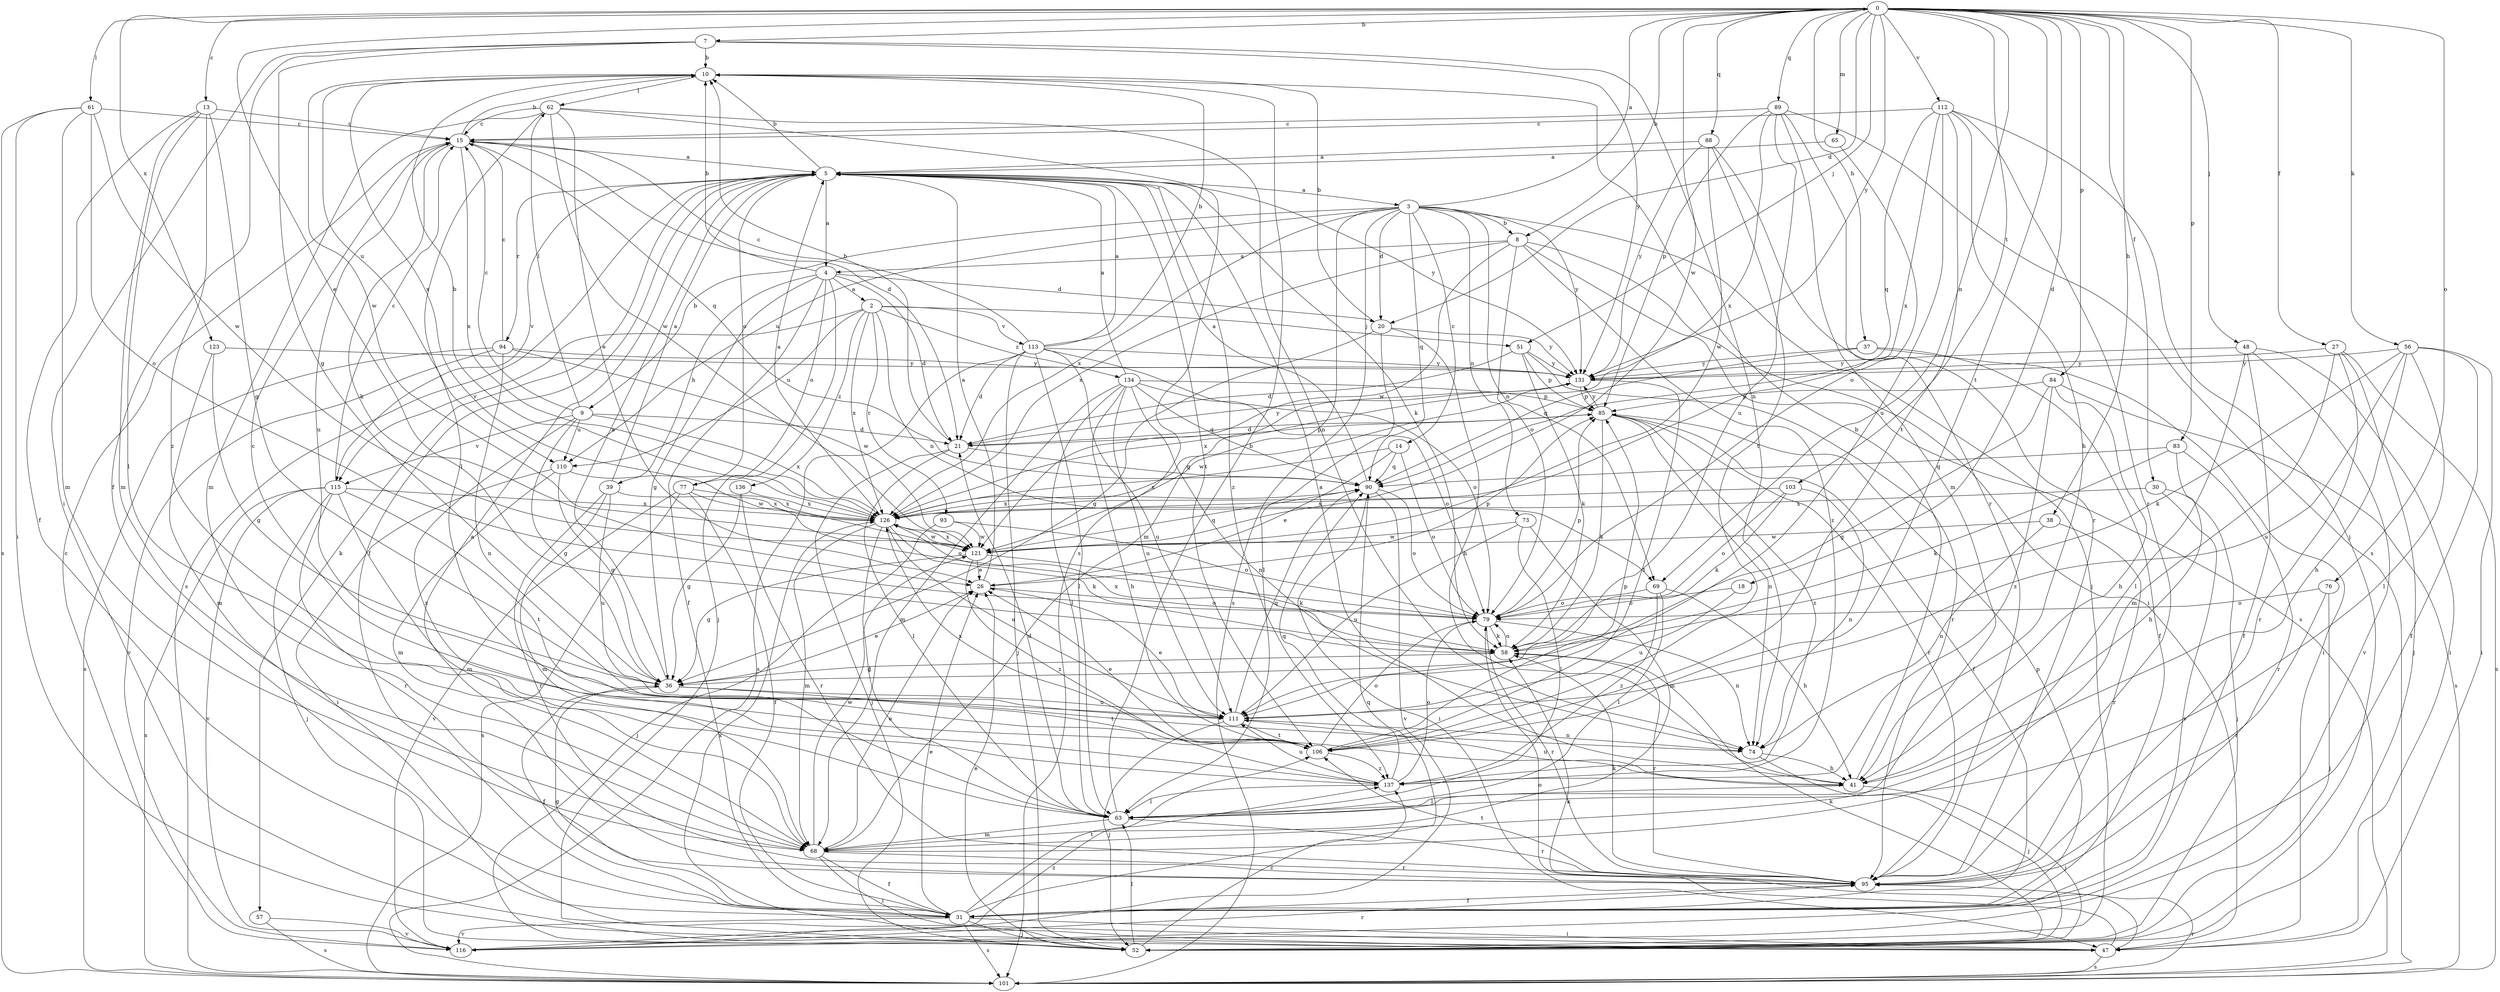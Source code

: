 strict digraph  {
0;
2;
3;
4;
5;
7;
8;
9;
10;
13;
14;
15;
18;
20;
21;
26;
27;
30;
31;
36;
37;
38;
39;
41;
47;
48;
51;
52;
56;
57;
58;
61;
62;
63;
65;
68;
69;
73;
74;
76;
77;
79;
83;
84;
85;
88;
89;
90;
93;
94;
95;
101;
103;
106;
110;
111;
112;
113;
115;
116;
121;
123;
126;
131;
134;
136;
137;
0 -> 7  [label=b];
0 -> 8  [label=b];
0 -> 13  [label=c];
0 -> 18  [label=d];
0 -> 20  [label=d];
0 -> 26  [label=e];
0 -> 27  [label=f];
0 -> 30  [label=f];
0 -> 37  [label=h];
0 -> 38  [label=h];
0 -> 48  [label=j];
0 -> 51  [label=j];
0 -> 56  [label=k];
0 -> 61  [label=l];
0 -> 65  [label=m];
0 -> 69  [label=n];
0 -> 76  [label=o];
0 -> 83  [label=p];
0 -> 84  [label=p];
0 -> 88  [label=q];
0 -> 89  [label=q];
0 -> 103  [label=t];
0 -> 106  [label=t];
0 -> 112  [label=v];
0 -> 121  [label=w];
0 -> 123  [label=x];
0 -> 131  [label=y];
2 -> 51  [label=j];
2 -> 69  [label=n];
2 -> 93  [label=r];
2 -> 110  [label=u];
2 -> 113  [label=v];
2 -> 115  [label=v];
2 -> 126  [label=x];
2 -> 134  [label=z];
2 -> 136  [label=z];
3 -> 0  [label=a];
3 -> 8  [label=b];
3 -> 9  [label=b];
3 -> 14  [label=c];
3 -> 20  [label=d];
3 -> 52  [label=j];
3 -> 68  [label=m];
3 -> 69  [label=n];
3 -> 73  [label=n];
3 -> 90  [label=q];
3 -> 101  [label=s];
3 -> 110  [label=u];
3 -> 126  [label=x];
3 -> 131  [label=y];
4 -> 2  [label=a];
4 -> 10  [label=b];
4 -> 20  [label=d];
4 -> 21  [label=d];
4 -> 31  [label=f];
4 -> 36  [label=g];
4 -> 39  [label=h];
4 -> 52  [label=j];
4 -> 77  [label=o];
5 -> 3  [label=a];
5 -> 4  [label=a];
5 -> 10  [label=b];
5 -> 31  [label=f];
5 -> 57  [label=k];
5 -> 58  [label=k];
5 -> 77  [label=o];
5 -> 94  [label=r];
5 -> 101  [label=s];
5 -> 106  [label=t];
5 -> 115  [label=v];
5 -> 131  [label=y];
5 -> 137  [label=z];
7 -> 10  [label=b];
7 -> 31  [label=f];
7 -> 36  [label=g];
7 -> 47  [label=i];
7 -> 74  [label=n];
7 -> 131  [label=y];
8 -> 4  [label=a];
8 -> 47  [label=i];
8 -> 79  [label=o];
8 -> 101  [label=s];
8 -> 121  [label=w];
8 -> 126  [label=x];
8 -> 137  [label=z];
9 -> 15  [label=c];
9 -> 21  [label=d];
9 -> 36  [label=g];
9 -> 62  [label=l];
9 -> 110  [label=u];
9 -> 115  [label=v];
9 -> 126  [label=x];
9 -> 137  [label=z];
10 -> 62  [label=l];
10 -> 110  [label=u];
10 -> 121  [label=w];
10 -> 126  [label=x];
13 -> 15  [label=c];
13 -> 31  [label=f];
13 -> 36  [label=g];
13 -> 63  [label=l];
13 -> 68  [label=m];
13 -> 137  [label=z];
14 -> 26  [label=e];
14 -> 79  [label=o];
14 -> 90  [label=q];
14 -> 126  [label=x];
15 -> 5  [label=a];
15 -> 10  [label=b];
15 -> 21  [label=d];
15 -> 58  [label=k];
15 -> 90  [label=q];
15 -> 111  [label=u];
15 -> 126  [label=x];
18 -> 79  [label=o];
18 -> 111  [label=u];
20 -> 10  [label=b];
20 -> 36  [label=g];
20 -> 41  [label=h];
20 -> 63  [label=l];
20 -> 131  [label=y];
21 -> 10  [label=b];
21 -> 52  [label=j];
21 -> 63  [label=l];
21 -> 85  [label=p];
21 -> 90  [label=q];
21 -> 131  [label=y];
26 -> 5  [label=a];
26 -> 79  [label=o];
26 -> 85  [label=p];
27 -> 52  [label=j];
27 -> 68  [label=m];
27 -> 95  [label=r];
27 -> 101  [label=s];
27 -> 131  [label=y];
30 -> 52  [label=j];
30 -> 116  [label=v];
30 -> 126  [label=x];
31 -> 26  [label=e];
31 -> 36  [label=g];
31 -> 47  [label=i];
31 -> 52  [label=j];
31 -> 85  [label=p];
31 -> 90  [label=q];
31 -> 101  [label=s];
31 -> 106  [label=t];
31 -> 116  [label=v];
36 -> 5  [label=a];
36 -> 26  [label=e];
36 -> 31  [label=f];
36 -> 106  [label=t];
36 -> 111  [label=u];
37 -> 31  [label=f];
37 -> 47  [label=i];
37 -> 90  [label=q];
37 -> 131  [label=y];
38 -> 74  [label=n];
38 -> 95  [label=r];
38 -> 121  [label=w];
39 -> 5  [label=a];
39 -> 68  [label=m];
39 -> 95  [label=r];
39 -> 111  [label=u];
39 -> 126  [label=x];
41 -> 5  [label=a];
41 -> 10  [label=b];
41 -> 52  [label=j];
41 -> 63  [label=l];
41 -> 111  [label=u];
47 -> 58  [label=k];
47 -> 79  [label=o];
47 -> 101  [label=s];
47 -> 126  [label=x];
48 -> 31  [label=f];
48 -> 47  [label=i];
48 -> 63  [label=l];
48 -> 116  [label=v];
48 -> 131  [label=y];
51 -> 21  [label=d];
51 -> 58  [label=k];
51 -> 85  [label=p];
51 -> 95  [label=r];
51 -> 131  [label=y];
52 -> 26  [label=e];
52 -> 58  [label=k];
52 -> 63  [label=l];
52 -> 137  [label=z];
56 -> 31  [label=f];
56 -> 41  [label=h];
56 -> 47  [label=i];
56 -> 58  [label=k];
56 -> 63  [label=l];
56 -> 111  [label=u];
56 -> 131  [label=y];
57 -> 101  [label=s];
57 -> 116  [label=v];
58 -> 36  [label=g];
58 -> 79  [label=o];
58 -> 95  [label=r];
58 -> 126  [label=x];
61 -> 15  [label=c];
61 -> 47  [label=i];
61 -> 68  [label=m];
61 -> 79  [label=o];
61 -> 101  [label=s];
61 -> 121  [label=w];
62 -> 15  [label=c];
62 -> 26  [label=e];
62 -> 63  [label=l];
62 -> 68  [label=m];
62 -> 74  [label=n];
62 -> 101  [label=s];
62 -> 121  [label=w];
63 -> 10  [label=b];
63 -> 21  [label=d];
63 -> 68  [label=m];
63 -> 95  [label=r];
65 -> 5  [label=a];
65 -> 79  [label=o];
68 -> 26  [label=e];
68 -> 31  [label=f];
68 -> 47  [label=i];
68 -> 95  [label=r];
68 -> 121  [label=w];
69 -> 41  [label=h];
69 -> 63  [label=l];
69 -> 79  [label=o];
69 -> 137  [label=z];
73 -> 63  [label=l];
73 -> 68  [label=m];
73 -> 111  [label=u];
73 -> 121  [label=w];
74 -> 41  [label=h];
74 -> 52  [label=j];
76 -> 52  [label=j];
76 -> 79  [label=o];
76 -> 95  [label=r];
77 -> 31  [label=f];
77 -> 79  [label=o];
77 -> 101  [label=s];
77 -> 116  [label=v];
77 -> 126  [label=x];
79 -> 58  [label=k];
79 -> 74  [label=n];
79 -> 85  [label=p];
79 -> 95  [label=r];
83 -> 41  [label=h];
83 -> 58  [label=k];
83 -> 90  [label=q];
83 -> 95  [label=r];
84 -> 36  [label=g];
84 -> 41  [label=h];
84 -> 85  [label=p];
84 -> 101  [label=s];
84 -> 137  [label=z];
85 -> 21  [label=d];
85 -> 31  [label=f];
85 -> 58  [label=k];
85 -> 74  [label=n];
85 -> 95  [label=r];
85 -> 131  [label=y];
85 -> 137  [label=z];
88 -> 5  [label=a];
88 -> 95  [label=r];
88 -> 106  [label=t];
88 -> 121  [label=w];
88 -> 131  [label=y];
89 -> 15  [label=c];
89 -> 68  [label=m];
89 -> 85  [label=p];
89 -> 95  [label=r];
89 -> 101  [label=s];
89 -> 111  [label=u];
89 -> 126  [label=x];
90 -> 5  [label=a];
90 -> 47  [label=i];
90 -> 79  [label=o];
90 -> 116  [label=v];
90 -> 126  [label=x];
93 -> 52  [label=j];
93 -> 79  [label=o];
93 -> 121  [label=w];
94 -> 15  [label=c];
94 -> 74  [label=n];
94 -> 101  [label=s];
94 -> 116  [label=v];
94 -> 121  [label=w];
94 -> 131  [label=y];
95 -> 5  [label=a];
95 -> 31  [label=f];
95 -> 58  [label=k];
95 -> 106  [label=t];
101 -> 95  [label=r];
103 -> 58  [label=k];
103 -> 74  [label=n];
103 -> 79  [label=o];
103 -> 126  [label=x];
106 -> 15  [label=c];
106 -> 26  [label=e];
106 -> 79  [label=o];
106 -> 85  [label=p];
106 -> 126  [label=x];
106 -> 137  [label=z];
110 -> 36  [label=g];
110 -> 47  [label=i];
110 -> 68  [label=m];
110 -> 121  [label=w];
111 -> 26  [label=e];
111 -> 52  [label=j];
111 -> 74  [label=n];
111 -> 90  [label=q];
111 -> 106  [label=t];
112 -> 15  [label=c];
112 -> 41  [label=h];
112 -> 52  [label=j];
112 -> 90  [label=q];
112 -> 95  [label=r];
112 -> 106  [label=t];
112 -> 111  [label=u];
112 -> 126  [label=x];
113 -> 5  [label=a];
113 -> 10  [label=b];
113 -> 15  [label=c];
113 -> 21  [label=d];
113 -> 52  [label=j];
113 -> 63  [label=l];
113 -> 79  [label=o];
113 -> 101  [label=s];
113 -> 111  [label=u];
113 -> 131  [label=y];
115 -> 15  [label=c];
115 -> 52  [label=j];
115 -> 68  [label=m];
115 -> 95  [label=r];
115 -> 101  [label=s];
115 -> 106  [label=t];
115 -> 116  [label=v];
115 -> 126  [label=x];
116 -> 15  [label=c];
116 -> 95  [label=r];
116 -> 137  [label=z];
121 -> 26  [label=e];
121 -> 36  [label=g];
121 -> 58  [label=k];
121 -> 90  [label=q];
121 -> 126  [label=x];
121 -> 137  [label=z];
123 -> 36  [label=g];
123 -> 68  [label=m];
123 -> 131  [label=y];
126 -> 5  [label=a];
126 -> 10  [label=b];
126 -> 58  [label=k];
126 -> 63  [label=l];
126 -> 68  [label=m];
126 -> 111  [label=u];
126 -> 121  [label=w];
131 -> 85  [label=p];
131 -> 106  [label=t];
131 -> 121  [label=w];
131 -> 126  [label=x];
134 -> 5  [label=a];
134 -> 41  [label=h];
134 -> 63  [label=l];
134 -> 68  [label=m];
134 -> 74  [label=n];
134 -> 79  [label=o];
134 -> 85  [label=p];
134 -> 90  [label=q];
134 -> 111  [label=u];
136 -> 36  [label=g];
136 -> 95  [label=r];
136 -> 126  [label=x];
137 -> 63  [label=l];
137 -> 79  [label=o];
137 -> 90  [label=q];
137 -> 111  [label=u];
}
